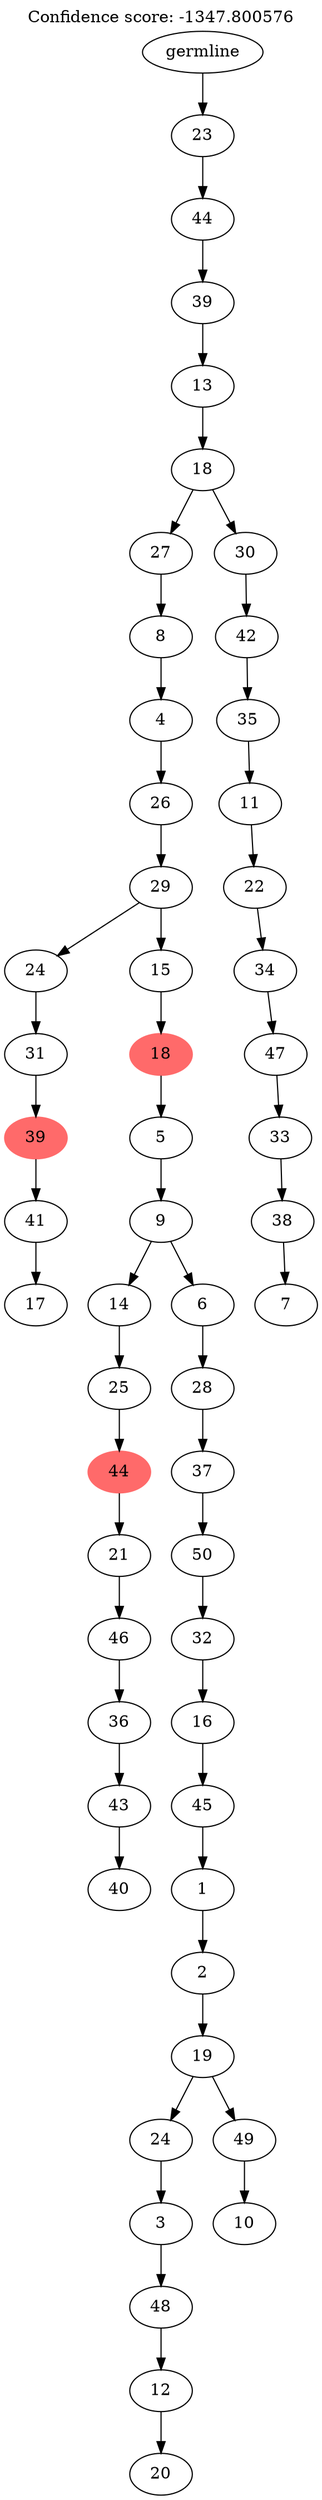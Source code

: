 digraph g {
	"53" -> "54";
	"54" [label="17"];
	"52" -> "53";
	"53" [label="41"];
	"51" -> "52";
	"52" [color=indianred1, style=filled, label="39"];
	"50" -> "51";
	"51" [label="31"];
	"48" -> "49";
	"49" [label="40"];
	"47" -> "48";
	"48" [label="43"];
	"46" -> "47";
	"47" [label="36"];
	"45" -> "46";
	"46" [label="46"];
	"44" -> "45";
	"45" [label="21"];
	"43" -> "44";
	"44" [color=indianred1, style=filled, label="44"];
	"42" -> "43";
	"43" [label="25"];
	"40" -> "41";
	"41" [label="20"];
	"39" -> "40";
	"40" [label="12"];
	"38" -> "39";
	"39" [label="48"];
	"37" -> "38";
	"38" [label="3"];
	"35" -> "36";
	"36" [label="10"];
	"34" -> "35";
	"35" [label="49"];
	"34" -> "37";
	"37" [label="24"];
	"33" -> "34";
	"34" [label="19"];
	"32" -> "33";
	"33" [label="2"];
	"31" -> "32";
	"32" [label="1"];
	"30" -> "31";
	"31" [label="45"];
	"29" -> "30";
	"30" [label="16"];
	"28" -> "29";
	"29" [label="32"];
	"27" -> "28";
	"28" [label="50"];
	"26" -> "27";
	"27" [label="37"];
	"25" -> "26";
	"26" [label="28"];
	"24" -> "25";
	"25" [label="6"];
	"24" -> "42";
	"42" [label="14"];
	"23" -> "24";
	"24" [label="9"];
	"22" -> "23";
	"23" [label="5"];
	"21" -> "22";
	"22" [color=indianred1, style=filled, label="18"];
	"20" -> "21";
	"21" [label="15"];
	"20" -> "50";
	"50" [label="24"];
	"19" -> "20";
	"20" [label="29"];
	"18" -> "19";
	"19" [label="26"];
	"17" -> "18";
	"18" [label="4"];
	"16" -> "17";
	"17" [label="8"];
	"14" -> "15";
	"15" [label="7"];
	"13" -> "14";
	"14" [label="38"];
	"12" -> "13";
	"13" [label="33"];
	"11" -> "12";
	"12" [label="47"];
	"10" -> "11";
	"11" [label="34"];
	"9" -> "10";
	"10" [label="22"];
	"8" -> "9";
	"9" [label="11"];
	"7" -> "8";
	"8" [label="35"];
	"6" -> "7";
	"7" [label="42"];
	"5" -> "6";
	"6" [label="30"];
	"5" -> "16";
	"16" [label="27"];
	"4" -> "5";
	"5" [label="18"];
	"3" -> "4";
	"4" [label="13"];
	"2" -> "3";
	"3" [label="39"];
	"1" -> "2";
	"2" [label="44"];
	"0" -> "1";
	"1" [label="23"];
	"0" [label="germline"];
	labelloc="t";
	label="Confidence score: -1347.800576";
}
